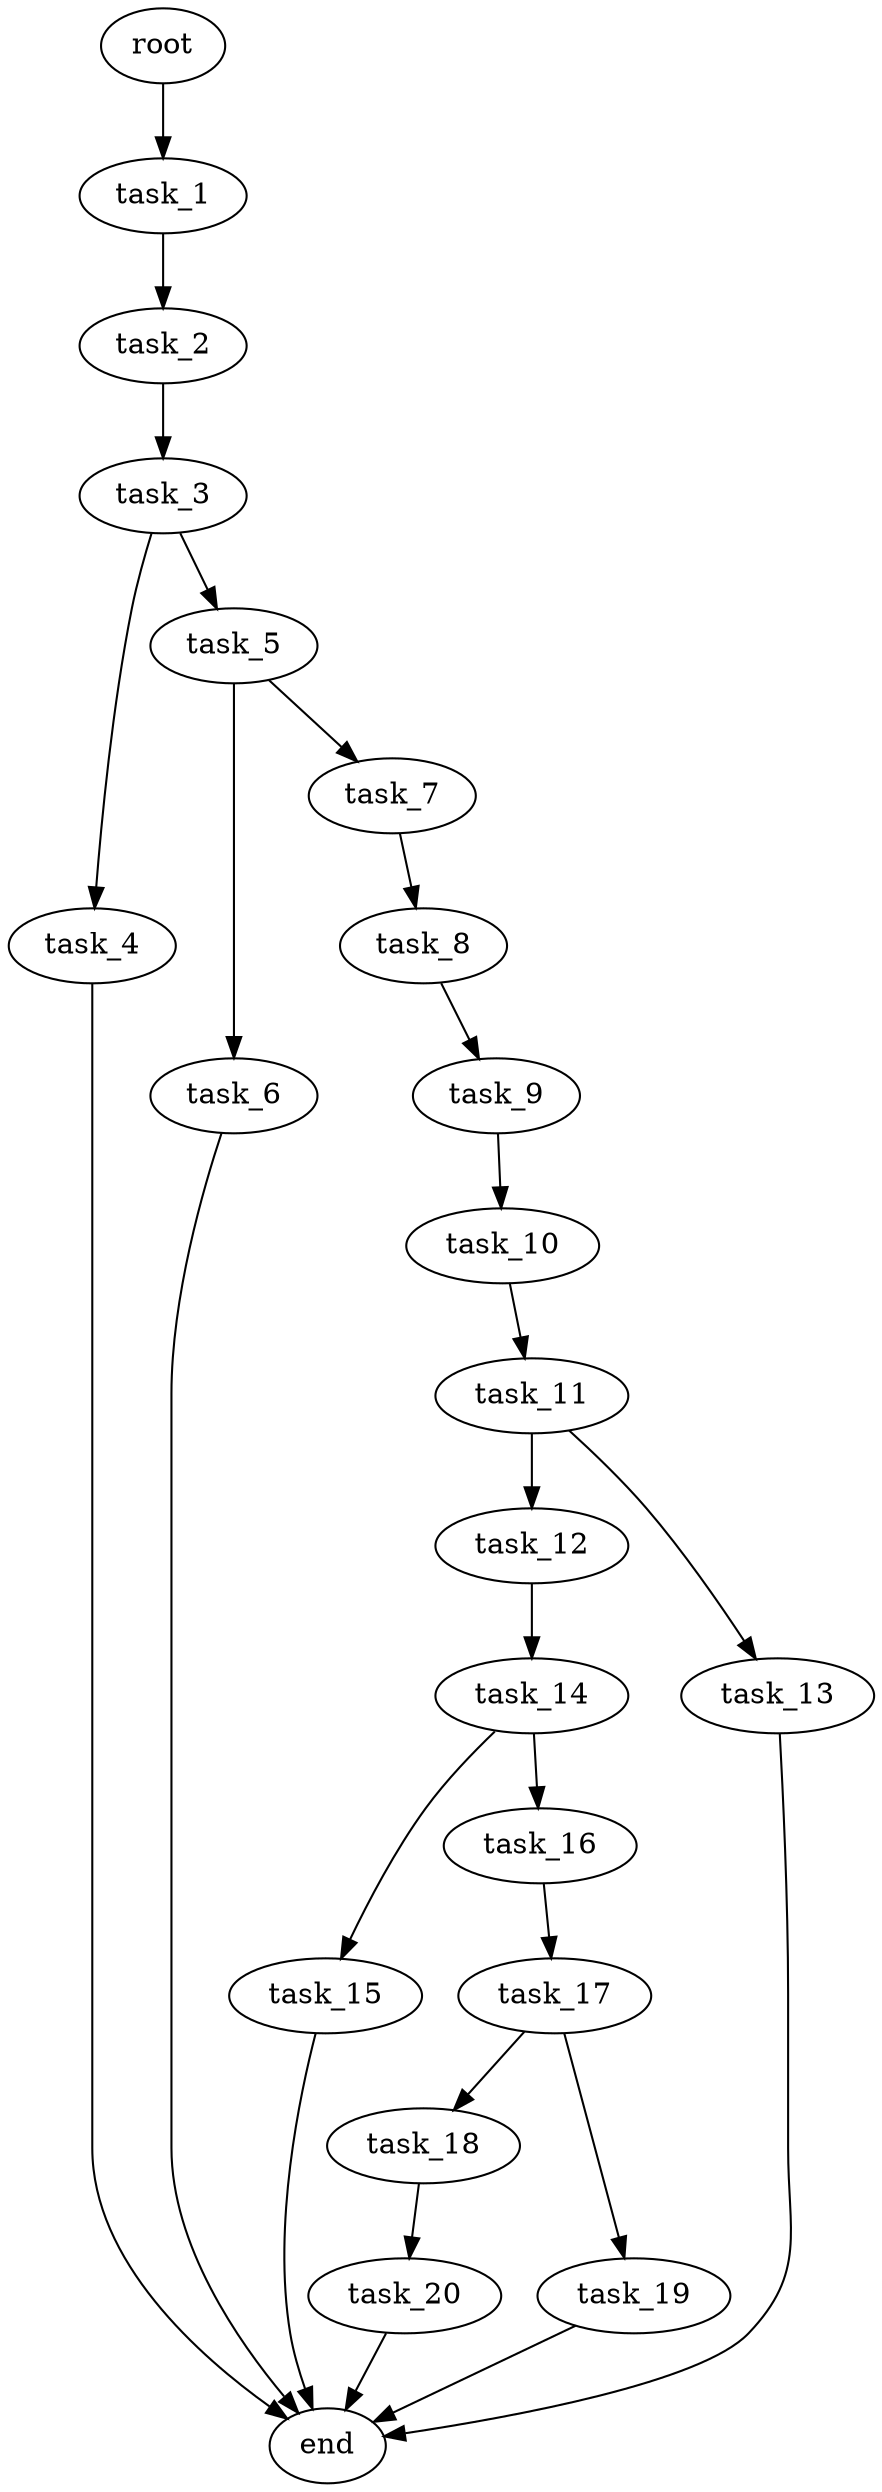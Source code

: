 digraph G {
  root [size="0.000000e+00"];
  task_1 [size="7.595173e+09"];
  task_2 [size="8.672023e+09"];
  task_3 [size="8.210353e+09"];
  task_4 [size="5.153182e+09"];
  task_5 [size="1.590565e+09"];
  task_6 [size="3.111920e+09"];
  task_7 [size="5.068446e+09"];
  task_8 [size="1.357363e+09"];
  task_9 [size="8.513102e+09"];
  task_10 [size="8.793447e+09"];
  task_11 [size="2.904526e+08"];
  task_12 [size="1.928442e+09"];
  task_13 [size="8.329466e+09"];
  task_14 [size="8.369930e+09"];
  task_15 [size="2.495653e+09"];
  task_16 [size="4.565030e+09"];
  task_17 [size="9.180393e+09"];
  task_18 [size="7.046635e+09"];
  task_19 [size="2.740501e+09"];
  task_20 [size="8.235239e+09"];
  end [size="0.000000e+00"];

  root -> task_1 [size="1.000000e-12"];
  task_1 -> task_2 [size="8.672023e+08"];
  task_2 -> task_3 [size="8.210353e+08"];
  task_3 -> task_4 [size="5.153182e+08"];
  task_3 -> task_5 [size="1.590565e+08"];
  task_4 -> end [size="1.000000e-12"];
  task_5 -> task_6 [size="3.111920e+08"];
  task_5 -> task_7 [size="5.068446e+08"];
  task_6 -> end [size="1.000000e-12"];
  task_7 -> task_8 [size="1.357363e+08"];
  task_8 -> task_9 [size="8.513102e+08"];
  task_9 -> task_10 [size="8.793447e+08"];
  task_10 -> task_11 [size="2.904526e+07"];
  task_11 -> task_12 [size="1.928442e+08"];
  task_11 -> task_13 [size="8.329466e+08"];
  task_12 -> task_14 [size="8.369930e+08"];
  task_13 -> end [size="1.000000e-12"];
  task_14 -> task_15 [size="2.495653e+08"];
  task_14 -> task_16 [size="4.565030e+08"];
  task_15 -> end [size="1.000000e-12"];
  task_16 -> task_17 [size="9.180393e+08"];
  task_17 -> task_18 [size="7.046635e+08"];
  task_17 -> task_19 [size="2.740501e+08"];
  task_18 -> task_20 [size="8.235239e+08"];
  task_19 -> end [size="1.000000e-12"];
  task_20 -> end [size="1.000000e-12"];
}
